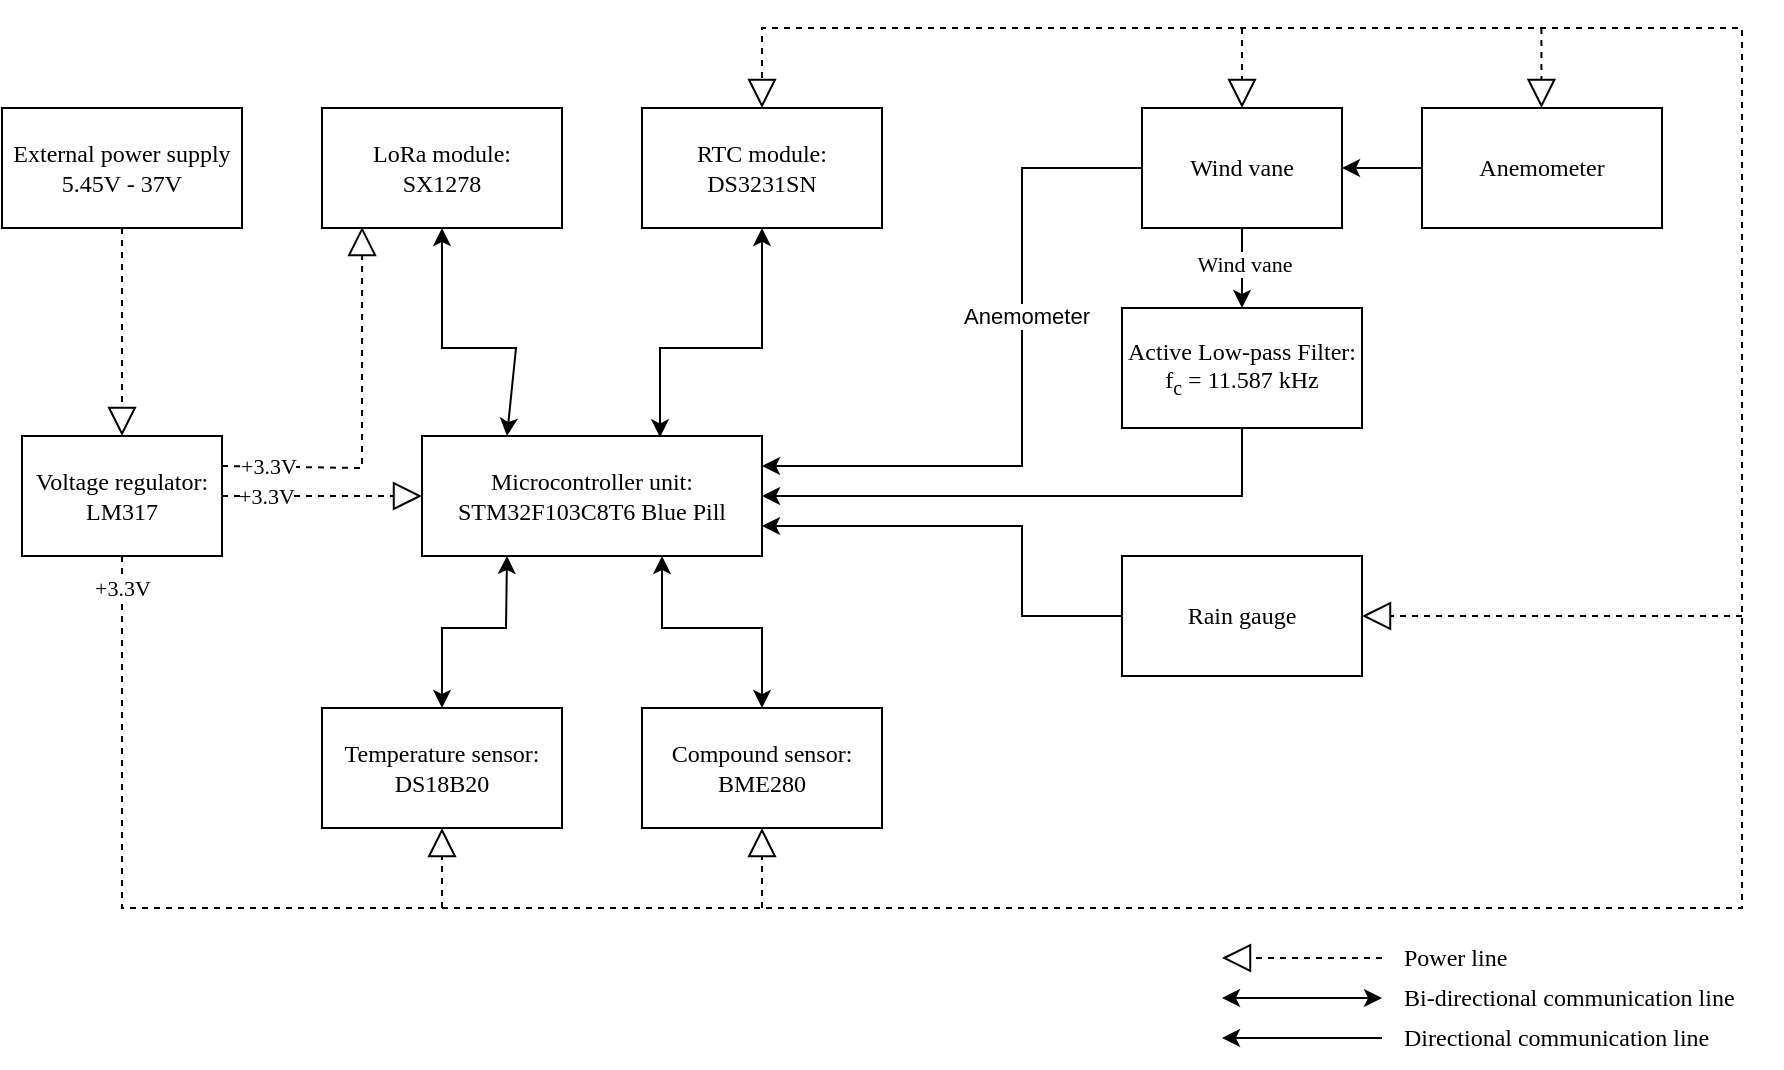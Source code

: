 <mxfile version="21.8.2" type="device">
  <diagram name="Page-1" id="T7by6Z1_HSRz-lhqUT0l">
    <mxGraphModel dx="222" dy="127" grid="1" gridSize="1" guides="1" tooltips="1" connect="1" arrows="1" fold="1" page="1" pageScale="1" pageWidth="1169" pageHeight="827" math="0" shadow="0">
      <root>
        <mxCell id="0" />
        <mxCell id="1" parent="0" />
        <mxCell id="3PGzeI4wrHqtgNAeovKl-1" value="&lt;font face=&quot;Times New Roman&quot;&gt;External power supply&lt;br&gt;5.45V - 37V&lt;/font&gt;" style="rounded=0;whiteSpace=wrap;html=1;" vertex="1" parent="1">
          <mxGeometry x="120" y="220" width="120" height="60" as="geometry" />
        </mxCell>
        <mxCell id="3PGzeI4wrHqtgNAeovKl-2" value="&lt;font face=&quot;Times New Roman&quot;&gt;Voltage regulator:&lt;br&gt;LM317&lt;br&gt;&lt;/font&gt;" style="rounded=0;whiteSpace=wrap;html=1;" vertex="1" parent="1">
          <mxGeometry x="130" y="384" width="100" height="60" as="geometry" />
        </mxCell>
        <mxCell id="3PGzeI4wrHqtgNAeovKl-4" value="&lt;font face=&quot;Times New Roman&quot;&gt;Microcontroller unit:&lt;br&gt;STM32F103C8T6 Blue Pill&lt;br&gt;&lt;/font&gt;" style="rounded=0;whiteSpace=wrap;html=1;" vertex="1" parent="1">
          <mxGeometry x="330" y="384" width="170" height="60" as="geometry" />
        </mxCell>
        <mxCell id="3PGzeI4wrHqtgNAeovKl-5" value="&lt;font face=&quot;Times New Roman&quot;&gt;LoRa module:&lt;br&gt;SX1278&lt;br&gt;&lt;/font&gt;" style="rounded=0;whiteSpace=wrap;html=1;" vertex="1" parent="1">
          <mxGeometry x="280" y="220" width="120" height="60" as="geometry" />
        </mxCell>
        <mxCell id="3PGzeI4wrHqtgNAeovKl-6" value="&lt;font face=&quot;Times New Roman&quot;&gt;RTC module:&lt;br&gt;DS3231SN&lt;br&gt;&lt;/font&gt;" style="rounded=0;whiteSpace=wrap;html=1;" vertex="1" parent="1">
          <mxGeometry x="440" y="220" width="120" height="60" as="geometry" />
        </mxCell>
        <mxCell id="3PGzeI4wrHqtgNAeovKl-15" style="edgeStyle=orthogonalEdgeStyle;rounded=0;orthogonalLoop=1;jettySize=auto;html=1;exitX=0;exitY=0.5;exitDx=0;exitDy=0;entryX=1;entryY=0.5;entryDx=0;entryDy=0;" edge="1" parent="1" source="3PGzeI4wrHqtgNAeovKl-7" target="3PGzeI4wrHqtgNAeovKl-10">
          <mxGeometry relative="1" as="geometry" />
        </mxCell>
        <mxCell id="3PGzeI4wrHqtgNAeovKl-7" value="&lt;font face=&quot;Times New Roman&quot;&gt;Anemometer&lt;/font&gt;" style="rounded=0;whiteSpace=wrap;html=1;" vertex="1" parent="1">
          <mxGeometry x="830" y="220" width="120" height="60" as="geometry" />
        </mxCell>
        <mxCell id="3PGzeI4wrHqtgNAeovKl-22" style="edgeStyle=orthogonalEdgeStyle;rounded=0;orthogonalLoop=1;jettySize=auto;html=1;exitX=0;exitY=0.5;exitDx=0;exitDy=0;entryX=1;entryY=0.75;entryDx=0;entryDy=0;" edge="1" parent="1" source="3PGzeI4wrHqtgNAeovKl-8" target="3PGzeI4wrHqtgNAeovKl-4">
          <mxGeometry relative="1" as="geometry">
            <Array as="points">
              <mxPoint x="630" y="474" />
              <mxPoint x="630" y="429" />
            </Array>
          </mxGeometry>
        </mxCell>
        <mxCell id="3PGzeI4wrHqtgNAeovKl-8" value="&lt;font face=&quot;Times New Roman&quot;&gt;Rain gauge&lt;/font&gt;" style="rounded=0;whiteSpace=wrap;html=1;" vertex="1" parent="1">
          <mxGeometry x="680" y="444" width="120" height="60" as="geometry" />
        </mxCell>
        <mxCell id="3PGzeI4wrHqtgNAeovKl-16" style="edgeStyle=orthogonalEdgeStyle;rounded=0;orthogonalLoop=1;jettySize=auto;html=1;exitX=0.5;exitY=1;exitDx=0;exitDy=0;entryX=0.5;entryY=0;entryDx=0;entryDy=0;" edge="1" parent="1" source="3PGzeI4wrHqtgNAeovKl-10" target="3PGzeI4wrHqtgNAeovKl-14">
          <mxGeometry relative="1" as="geometry" />
        </mxCell>
        <mxCell id="3PGzeI4wrHqtgNAeovKl-18" value="&lt;font style=&quot;font-size: 11px;&quot; face=&quot;Times New Roman&quot;&gt;Wind vane&lt;/font&gt;" style="edgeLabel;html=1;align=center;verticalAlign=middle;resizable=0;points=[];" vertex="1" connectable="0" parent="3PGzeI4wrHqtgNAeovKl-16">
          <mxGeometry x="-0.098" y="1" relative="1" as="geometry">
            <mxPoint as="offset" />
          </mxGeometry>
        </mxCell>
        <mxCell id="3PGzeI4wrHqtgNAeovKl-19" style="edgeStyle=orthogonalEdgeStyle;rounded=0;orthogonalLoop=1;jettySize=auto;html=1;exitX=0;exitY=0.5;exitDx=0;exitDy=0;entryX=1;entryY=0.25;entryDx=0;entryDy=0;" edge="1" parent="1" source="3PGzeI4wrHqtgNAeovKl-10" target="3PGzeI4wrHqtgNAeovKl-4">
          <mxGeometry relative="1" as="geometry">
            <Array as="points">
              <mxPoint x="630" y="250" />
              <mxPoint x="630" y="399" />
            </Array>
          </mxGeometry>
        </mxCell>
        <mxCell id="3PGzeI4wrHqtgNAeovKl-21" value="Anemometer" style="edgeLabel;html=1;align=center;verticalAlign=middle;resizable=0;points=[];" vertex="1" connectable="0" parent="3PGzeI4wrHqtgNAeovKl-19">
          <mxGeometry x="-0.209" y="2" relative="1" as="geometry">
            <mxPoint as="offset" />
          </mxGeometry>
        </mxCell>
        <mxCell id="3PGzeI4wrHqtgNAeovKl-10" value="&lt;font face=&quot;Times New Roman&quot;&gt;Wind vane&lt;/font&gt;" style="rounded=0;whiteSpace=wrap;html=1;" vertex="1" parent="1">
          <mxGeometry x="690" y="220" width="100" height="60" as="geometry" />
        </mxCell>
        <mxCell id="3PGzeI4wrHqtgNAeovKl-11" value="&lt;font face=&quot;Times New Roman&quot;&gt;Temperature sensor:&lt;br&gt;DS18B20&lt;/font&gt;" style="rounded=0;whiteSpace=wrap;html=1;" vertex="1" parent="1">
          <mxGeometry x="280" y="520" width="120" height="60" as="geometry" />
        </mxCell>
        <mxCell id="3PGzeI4wrHqtgNAeovKl-12" value="&lt;font face=&quot;Times New Roman&quot;&gt;Compound sensor:&lt;br&gt;BME280&lt;/font&gt;" style="rounded=0;whiteSpace=wrap;html=1;" vertex="1" parent="1">
          <mxGeometry x="440" y="520" width="120" height="60" as="geometry" />
        </mxCell>
        <mxCell id="3PGzeI4wrHqtgNAeovKl-17" style="edgeStyle=orthogonalEdgeStyle;rounded=0;orthogonalLoop=1;jettySize=auto;html=1;exitX=0.5;exitY=1;exitDx=0;exitDy=0;entryX=1;entryY=0.5;entryDx=0;entryDy=0;" edge="1" parent="1" source="3PGzeI4wrHqtgNAeovKl-14" target="3PGzeI4wrHqtgNAeovKl-4">
          <mxGeometry relative="1" as="geometry" />
        </mxCell>
        <mxCell id="3PGzeI4wrHqtgNAeovKl-14" value="&lt;font face=&quot;Times New Roman&quot;&gt;Active Low-pass Filter:&lt;br&gt;f&lt;sub&gt;c&lt;/sub&gt; = 11.587 kHz&lt;br&gt;&lt;/font&gt;" style="rounded=0;whiteSpace=wrap;html=1;" vertex="1" parent="1">
          <mxGeometry x="680" y="320" width="120" height="60" as="geometry" />
        </mxCell>
        <mxCell id="3PGzeI4wrHqtgNAeovKl-25" value="" style="endArrow=classic;startArrow=classic;html=1;rounded=0;exitX=0.5;exitY=0;exitDx=0;exitDy=0;entryX=0.25;entryY=1;entryDx=0;entryDy=0;" edge="1" parent="1" source="3PGzeI4wrHqtgNAeovKl-11" target="3PGzeI4wrHqtgNAeovKl-4">
          <mxGeometry width="50" height="50" relative="1" as="geometry">
            <mxPoint x="470" y="450" as="sourcePoint" />
            <mxPoint x="380" y="450" as="targetPoint" />
            <Array as="points">
              <mxPoint x="340" y="480" />
              <mxPoint x="372" y="480" />
            </Array>
          </mxGeometry>
        </mxCell>
        <mxCell id="3PGzeI4wrHqtgNAeovKl-26" value="" style="endArrow=classic;startArrow=classic;html=1;rounded=0;exitX=0.5;exitY=0;exitDx=0;exitDy=0;" edge="1" parent="1" source="3PGzeI4wrHqtgNAeovKl-12">
          <mxGeometry width="50" height="50" relative="1" as="geometry">
            <mxPoint x="510" y="534" as="sourcePoint" />
            <mxPoint x="450" y="444" as="targetPoint" />
            <Array as="points">
              <mxPoint x="500" y="480" />
              <mxPoint x="450" y="480" />
            </Array>
          </mxGeometry>
        </mxCell>
        <mxCell id="3PGzeI4wrHqtgNAeovKl-27" value="" style="endArrow=classic;startArrow=classic;html=1;rounded=0;entryX=0.5;entryY=1;entryDx=0;entryDy=0;exitX=0.7;exitY=0.011;exitDx=0;exitDy=0;exitPerimeter=0;" edge="1" parent="1" source="3PGzeI4wrHqtgNAeovKl-4" target="3PGzeI4wrHqtgNAeovKl-6">
          <mxGeometry width="50" height="50" relative="1" as="geometry">
            <mxPoint x="420" y="350" as="sourcePoint" />
            <mxPoint x="470" y="300" as="targetPoint" />
            <Array as="points">
              <mxPoint x="449" y="340" />
              <mxPoint x="500" y="340" />
            </Array>
          </mxGeometry>
        </mxCell>
        <mxCell id="3PGzeI4wrHqtgNAeovKl-28" value="" style="endArrow=classic;startArrow=classic;html=1;rounded=0;entryX=0.25;entryY=0;entryDx=0;entryDy=0;exitX=0.5;exitY=1;exitDx=0;exitDy=0;" edge="1" parent="1" source="3PGzeI4wrHqtgNAeovKl-5" target="3PGzeI4wrHqtgNAeovKl-4">
          <mxGeometry width="50" height="50" relative="1" as="geometry">
            <mxPoint x="340" y="360" as="sourcePoint" />
            <mxPoint x="390" y="310" as="targetPoint" />
            <Array as="points">
              <mxPoint x="340" y="340" />
              <mxPoint x="377" y="340" />
            </Array>
          </mxGeometry>
        </mxCell>
        <mxCell id="3PGzeI4wrHqtgNAeovKl-29" value="" style="endArrow=block;dashed=1;endFill=0;endSize=12;html=1;rounded=0;exitX=1;exitY=0.5;exitDx=0;exitDy=0;entryX=0;entryY=0.5;entryDx=0;entryDy=0;" edge="1" parent="1" source="3PGzeI4wrHqtgNAeovKl-2" target="3PGzeI4wrHqtgNAeovKl-4">
          <mxGeometry width="160" relative="1" as="geometry">
            <mxPoint x="310" y="400" as="sourcePoint" />
            <mxPoint x="470" y="400" as="targetPoint" />
          </mxGeometry>
        </mxCell>
        <mxCell id="3PGzeI4wrHqtgNAeovKl-39" value="&lt;font face=&quot;Times New Roman&quot;&gt;+3.3V&lt;/font&gt;" style="edgeLabel;html=1;align=center;verticalAlign=middle;resizable=0;points=[];" vertex="1" connectable="0" parent="3PGzeI4wrHqtgNAeovKl-29">
          <mxGeometry x="-0.23" relative="1" as="geometry">
            <mxPoint x="-17" as="offset" />
          </mxGeometry>
        </mxCell>
        <mxCell id="3PGzeI4wrHqtgNAeovKl-31" value="" style="endArrow=block;dashed=1;endFill=0;endSize=12;html=1;rounded=0;entryX=0.5;entryY=0;entryDx=0;entryDy=0;" edge="1" parent="1">
          <mxGeometry width="160" relative="1" as="geometry">
            <mxPoint x="889.71" y="180" as="sourcePoint" />
            <mxPoint x="889.71" y="220" as="targetPoint" />
          </mxGeometry>
        </mxCell>
        <mxCell id="3PGzeI4wrHqtgNAeovKl-33" value="" style="endArrow=block;dashed=1;endFill=0;endSize=12;html=1;rounded=0;entryX=0.5;entryY=0;entryDx=0;entryDy=0;" edge="1" parent="1" target="3PGzeI4wrHqtgNAeovKl-10">
          <mxGeometry width="160" relative="1" as="geometry">
            <mxPoint x="740" y="180" as="sourcePoint" />
            <mxPoint x="710" y="320" as="targetPoint" />
          </mxGeometry>
        </mxCell>
        <mxCell id="3PGzeI4wrHqtgNAeovKl-34" value="" style="endArrow=block;dashed=1;endFill=0;endSize=12;html=1;rounded=0;exitX=0.5;exitY=1;exitDx=0;exitDy=0;entryX=0.5;entryY=0;entryDx=0;entryDy=0;" edge="1" parent="1" source="3PGzeI4wrHqtgNAeovKl-2" target="3PGzeI4wrHqtgNAeovKl-6">
          <mxGeometry width="160" relative="1" as="geometry">
            <mxPoint x="340" y="400" as="sourcePoint" />
            <mxPoint x="910" y="180" as="targetPoint" />
            <Array as="points">
              <mxPoint x="180" y="620" />
              <mxPoint x="840" y="620" />
              <mxPoint x="990" y="620" />
              <mxPoint x="990" y="480" />
              <mxPoint x="990" y="350" />
              <mxPoint x="990" y="300" />
              <mxPoint x="990" y="180" />
              <mxPoint x="500" y="180" />
            </Array>
          </mxGeometry>
        </mxCell>
        <mxCell id="3PGzeI4wrHqtgNAeovKl-40" value="&lt;font face=&quot;Times New Roman&quot;&gt;+3.3V&lt;/font&gt;" style="edgeLabel;html=1;align=center;verticalAlign=middle;resizable=0;points=[];" vertex="1" connectable="0" parent="3PGzeI4wrHqtgNAeovKl-34">
          <mxGeometry x="-0.977" y="-1" relative="1" as="geometry">
            <mxPoint x="1" y="-7" as="offset" />
          </mxGeometry>
        </mxCell>
        <mxCell id="3PGzeI4wrHqtgNAeovKl-35" value="" style="endArrow=block;dashed=1;endFill=0;endSize=12;html=1;rounded=0;entryX=1;entryY=0.5;entryDx=0;entryDy=0;" edge="1" parent="1" target="3PGzeI4wrHqtgNAeovKl-8">
          <mxGeometry width="160" relative="1" as="geometry">
            <mxPoint x="990" y="474" as="sourcePoint" />
            <mxPoint x="550" y="380" as="targetPoint" />
          </mxGeometry>
        </mxCell>
        <mxCell id="3PGzeI4wrHqtgNAeovKl-36" value="" style="endArrow=block;dashed=1;endFill=0;endSize=12;html=1;rounded=0;entryX=0.5;entryY=1;entryDx=0;entryDy=0;" edge="1" parent="1" target="3PGzeI4wrHqtgNAeovKl-11">
          <mxGeometry width="160" relative="1" as="geometry">
            <mxPoint x="340" y="620" as="sourcePoint" />
            <mxPoint x="550" y="380" as="targetPoint" />
          </mxGeometry>
        </mxCell>
        <mxCell id="3PGzeI4wrHqtgNAeovKl-37" value="" style="endArrow=block;dashed=1;endFill=0;endSize=12;html=1;rounded=0;entryX=0.5;entryY=1;entryDx=0;entryDy=0;" edge="1" parent="1" target="3PGzeI4wrHqtgNAeovKl-12">
          <mxGeometry width="160" relative="1" as="geometry">
            <mxPoint x="500" y="620" as="sourcePoint" />
            <mxPoint x="550" y="380" as="targetPoint" />
          </mxGeometry>
        </mxCell>
        <mxCell id="3PGzeI4wrHqtgNAeovKl-38" value="" style="endArrow=block;dashed=1;endFill=0;endSize=12;html=1;rounded=0;exitX=0.5;exitY=1;exitDx=0;exitDy=0;entryX=0.5;entryY=0;entryDx=0;entryDy=0;" edge="1" parent="1" source="3PGzeI4wrHqtgNAeovKl-1" target="3PGzeI4wrHqtgNAeovKl-2">
          <mxGeometry width="160" relative="1" as="geometry">
            <mxPoint x="250" y="380" as="sourcePoint" />
            <mxPoint x="410" y="380" as="targetPoint" />
          </mxGeometry>
        </mxCell>
        <mxCell id="3PGzeI4wrHqtgNAeovKl-41" value="" style="endArrow=block;dashed=1;endFill=0;endSize=12;html=1;rounded=0;exitX=1;exitY=0.25;exitDx=0;exitDy=0;entryX=0.167;entryY=0.991;entryDx=0;entryDy=0;entryPerimeter=0;" edge="1" parent="1" source="3PGzeI4wrHqtgNAeovKl-2" target="3PGzeI4wrHqtgNAeovKl-5">
          <mxGeometry width="160" relative="1" as="geometry">
            <mxPoint x="510" y="400" as="sourcePoint" />
            <mxPoint x="280" y="400" as="targetPoint" />
            <Array as="points">
              <mxPoint x="300" y="400" />
            </Array>
          </mxGeometry>
        </mxCell>
        <mxCell id="3PGzeI4wrHqtgNAeovKl-42" value="&lt;font face=&quot;Times New Roman&quot;&gt;+3.3V&lt;/font&gt;" style="edgeLabel;html=1;align=center;verticalAlign=middle;resizable=0;points=[];" vertex="1" connectable="0" parent="3PGzeI4wrHqtgNAeovKl-41">
          <mxGeometry x="-0.808" y="1" relative="1" as="geometry">
            <mxPoint x="4" as="offset" />
          </mxGeometry>
        </mxCell>
        <mxCell id="3PGzeI4wrHqtgNAeovKl-43" value="" style="endArrow=block;dashed=1;endFill=0;endSize=12;html=1;rounded=0;exitX=0;exitY=0.5;exitDx=0;exitDy=0;" edge="1" parent="1" source="3PGzeI4wrHqtgNAeovKl-46">
          <mxGeometry width="160" relative="1" as="geometry">
            <mxPoint x="790" y="650" as="sourcePoint" />
            <mxPoint x="730" y="645" as="targetPoint" />
          </mxGeometry>
        </mxCell>
        <mxCell id="3PGzeI4wrHqtgNAeovKl-44" value="" style="endArrow=classic;startArrow=classic;html=1;rounded=0;entryX=0;entryY=0.5;entryDx=0;entryDy=0;" edge="1" parent="1" target="3PGzeI4wrHqtgNAeovKl-47">
          <mxGeometry width="50" height="50" relative="1" as="geometry">
            <mxPoint x="730" y="665" as="sourcePoint" />
            <mxPoint x="790" y="690" as="targetPoint" />
          </mxGeometry>
        </mxCell>
        <mxCell id="3PGzeI4wrHqtgNAeovKl-45" value="" style="endArrow=classic;html=1;rounded=0;exitX=0;exitY=0.5;exitDx=0;exitDy=0;" edge="1" parent="1" source="3PGzeI4wrHqtgNAeovKl-48">
          <mxGeometry width="50" height="50" relative="1" as="geometry">
            <mxPoint x="730" y="730" as="sourcePoint" />
            <mxPoint x="730" y="685" as="targetPoint" />
          </mxGeometry>
        </mxCell>
        <mxCell id="3PGzeI4wrHqtgNAeovKl-46" value="&lt;font face=&quot;Times New Roman&quot;&gt;&amp;nbsp; &amp;nbsp;Power line&lt;/font&gt;" style="text;html=1;strokeColor=none;fillColor=none;align=left;verticalAlign=middle;whiteSpace=wrap;rounded=0;" vertex="1" parent="1">
          <mxGeometry x="810" y="630" width="180" height="30" as="geometry" />
        </mxCell>
        <mxCell id="3PGzeI4wrHqtgNAeovKl-47" value="&lt;font face=&quot;Times New Roman&quot;&gt;&amp;nbsp; &amp;nbsp;Bi-directional communication line&lt;/font&gt;" style="text;html=1;strokeColor=none;fillColor=none;align=left;verticalAlign=middle;whiteSpace=wrap;rounded=0;" vertex="1" parent="1">
          <mxGeometry x="810" y="650" width="200" height="30" as="geometry" />
        </mxCell>
        <mxCell id="3PGzeI4wrHqtgNAeovKl-48" value="&lt;font face=&quot;Times New Roman&quot;&gt;&amp;nbsp; &amp;nbsp;Directional communication line&lt;/font&gt;" style="text;html=1;strokeColor=none;fillColor=none;align=left;verticalAlign=middle;whiteSpace=wrap;rounded=0;" vertex="1" parent="1">
          <mxGeometry x="810" y="670" width="200" height="30" as="geometry" />
        </mxCell>
      </root>
    </mxGraphModel>
  </diagram>
</mxfile>
